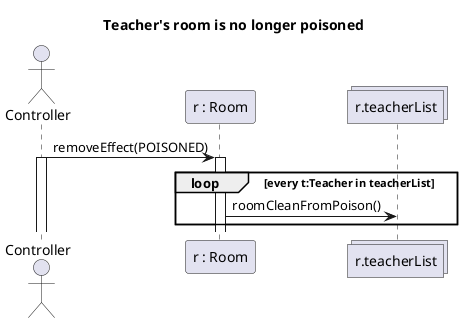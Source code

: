 @startuml teacher_room_poison_removed
title Teacher's room is no longer poisoned

actor Controller as c
participant "r : Room" as r
collections "r.teacherList" as t

c -> r : removeEffect(POISONED)
Activate c
Activate r
loop every t:Teacher in teacherList
r -> t : roomCleanFromPoison()
end

@enduml